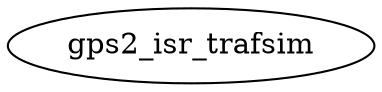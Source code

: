 /* Created by mdot for Matlab */
digraph m2html {

  gps2_isr_trafsim [URL="gps2_isr_trafsim.html"];
}